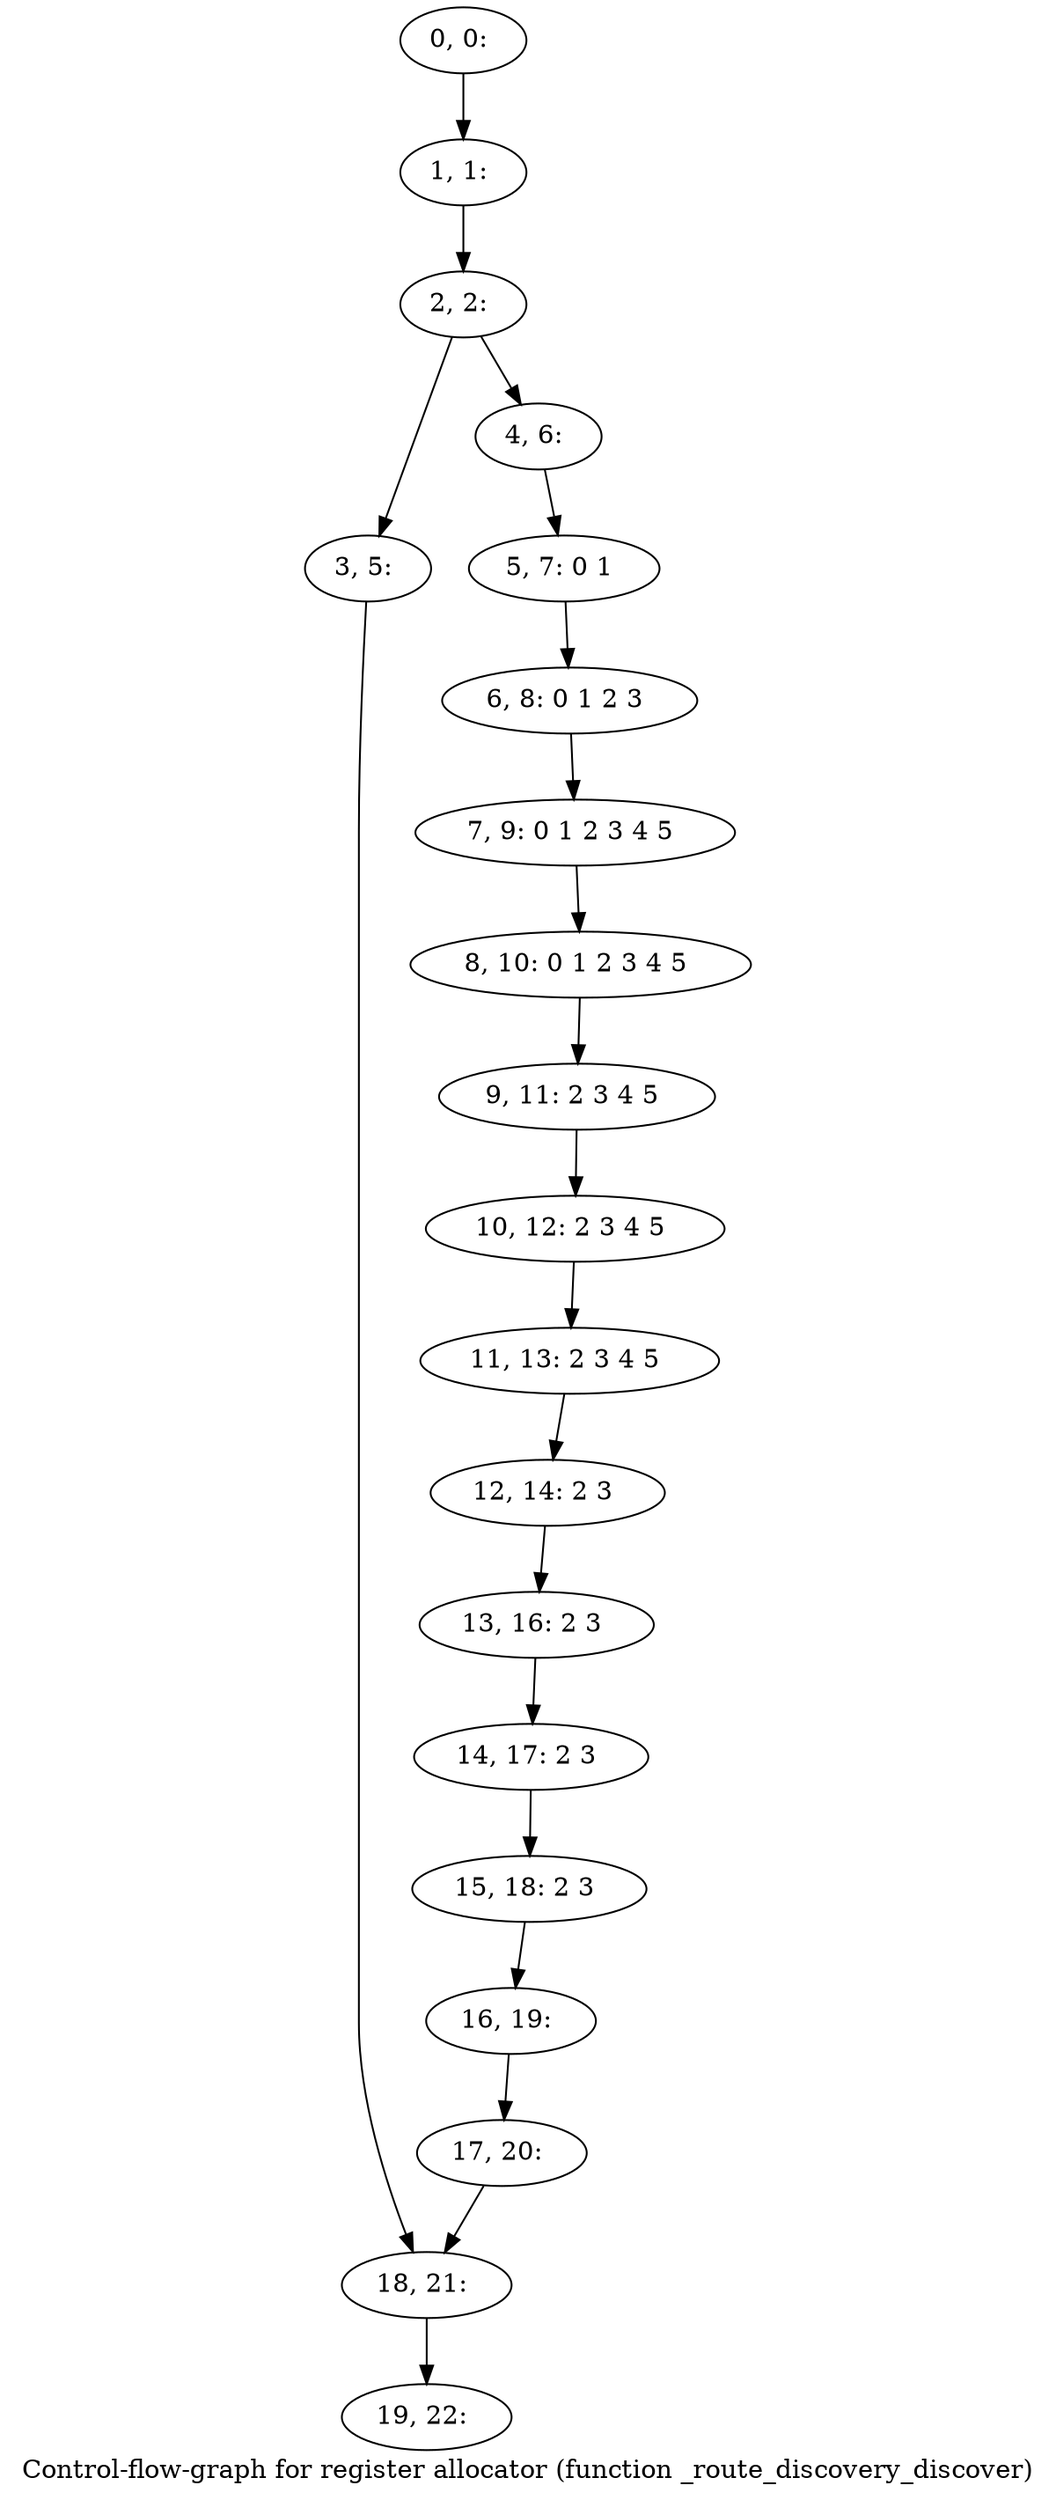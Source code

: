 digraph G {
graph [label="Control-flow-graph for register allocator (function _route_discovery_discover)"]
0[label="0, 0: "];
1[label="1, 1: "];
2[label="2, 2: "];
3[label="3, 5: "];
4[label="4, 6: "];
5[label="5, 7: 0 1 "];
6[label="6, 8: 0 1 2 3 "];
7[label="7, 9: 0 1 2 3 4 5 "];
8[label="8, 10: 0 1 2 3 4 5 "];
9[label="9, 11: 2 3 4 5 "];
10[label="10, 12: 2 3 4 5 "];
11[label="11, 13: 2 3 4 5 "];
12[label="12, 14: 2 3 "];
13[label="13, 16: 2 3 "];
14[label="14, 17: 2 3 "];
15[label="15, 18: 2 3 "];
16[label="16, 19: "];
17[label="17, 20: "];
18[label="18, 21: "];
19[label="19, 22: "];
0->1 ;
1->2 ;
2->3 ;
2->4 ;
3->18 ;
4->5 ;
5->6 ;
6->7 ;
7->8 ;
8->9 ;
9->10 ;
10->11 ;
11->12 ;
12->13 ;
13->14 ;
14->15 ;
15->16 ;
16->17 ;
17->18 ;
18->19 ;
}

